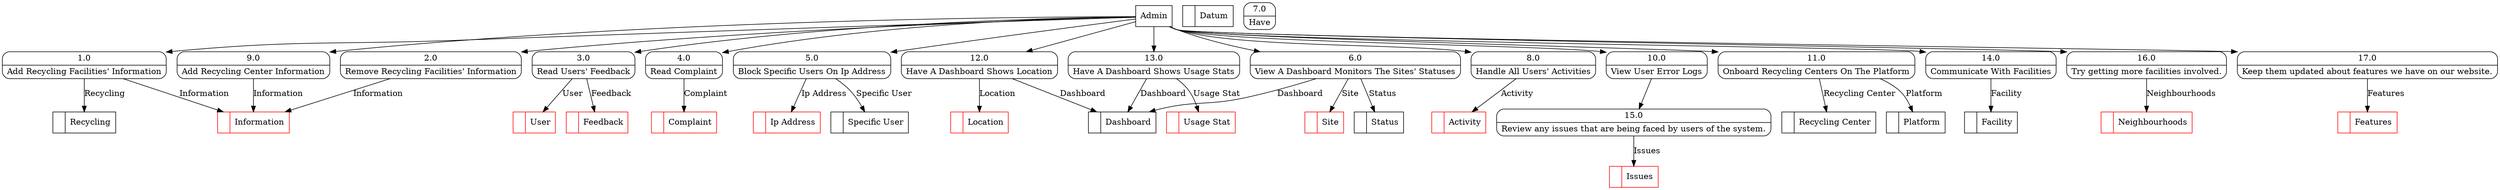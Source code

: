 digraph dfd2{ 
node[shape=record]
200 [label="<f0>  |<f1> Information " color=red];
201 [label="<f0>  |<f1> Complaint " color=red];
202 [label="<f0>  |<f1> Feedback " color=red];
203 [label="<f0>  |<f1> User " color=red];
204 [label="<f0>  |<f1> Specific User " ];
205 [label="<f0>  |<f1> Ip Address " color=red];
206 [label="<f0>  |<f1> Dashboard " ];
207 [label="<f0>  |<f1> Status " ];
208 [label="<f0>  |<f1> Site " color=red];
209 [label="<f0>  |<f1> Datum " ];
210 [label="<f0>  |<f1> Activity " color=red];
211 [label="<f0>  |<f1> Platform " ];
212 [label="<f0>  |<f1> Location " color=red];
213 [label="<f0>  |<f1> Facility " ];
214 [label="<f0>  |<f1> Recycling Center " ];
215 [label="<f0>  |<f1> Usage Stat " color=red];
216 [label="<f0>  |<f1> Recycling " ];
217 [label="Admin" shape=box];
218 [label="{<f0> 1.0|<f1> Add Recycling Facilities' Information }" shape=Mrecord];
219 [label="{<f0> 2.0|<f1> Remove Recycling Facilities' Information }" shape=Mrecord];
220 [label="{<f0> 3.0|<f1> Read Users' Feedback }" shape=Mrecord];
221 [label="{<f0> 4.0|<f1> Read Complaint }" shape=Mrecord];
222 [label="{<f0> 5.0|<f1> Block Specific Users On Ip Address }" shape=Mrecord];
223 [label="{<f0> 6.0|<f1> View A Dashboard Monitors The Sites' Statuses }" shape=Mrecord];
224 [label="{<f0> 7.0|<f1> Have }" shape=Mrecord];
225 [label="{<f0> 8.0|<f1> Handle All Users' Activities }" shape=Mrecord];
226 [label="{<f0> 9.0|<f1> Add Recycling Center Information }" shape=Mrecord];
227 [label="{<f0> 10.0|<f1> View User Error Logs }" shape=Mrecord];
228 [label="{<f0> 11.0|<f1> Onboard Recycling Centers On The Platform }" shape=Mrecord];
229 [label="{<f0> 12.0|<f1> Have A Dashboard Shows Location }" shape=Mrecord];
230 [label="{<f0> 13.0|<f1> Have A Dashboard Shows Usage Stats }" shape=Mrecord];
231 [label="{<f0> 14.0|<f1> Communicate With Facilities }" shape=Mrecord];
15 [label="{<f0> 15.0|<f1> Review any issues that are being faced by users of the system. }" shape=Mrecord];
227 -> 15
1001 [label="<f0>  |<f1> Issues " color=red];
15 -> 1001 [label="Issues"]
16 [label="{<f0> 16.0|<f1> Try getting more facilities involved. }" shape=Mrecord];
217 -> 16
1004 [label="<f0>  |<f1> Neighbourhoods " color=red];
16 -> 1004 [label="Neighbourhoods"]
17 [label="{<f0> 17.0|<f1> Keep them updated about features we have on our website. }" shape=Mrecord];
217 -> 17
1007 [label="<f0>  |<f1> Features " color=red];
17 -> 1007 [label="Features"]
217 -> 218
217 -> 219
217 -> 220
217 -> 221
217 -> 222
217 -> 223
217 -> 225
217 -> 226
217 -> 227
217 -> 228
217 -> 229
217 -> 230
217 -> 231
218 -> 200 [label="Information"]
219 -> 200 [label="Information"]
220 -> 202 [label="Feedback"]
221 -> 201 [label="Complaint"]
222 -> 204 [label="Specific User"]
222 -> 205 [label="Ip Address"]
223 -> 206 [label="Dashboard"]
223 -> 207 [label="Status"]
225 -> 210 [label="Activity"]
226 -> 200 [label="Information"]
228 -> 214 [label="Recycling Center"]
228 -> 211 [label="Platform"]
229 -> 212 [label="Location"]
229 -> 206 [label="Dashboard"]
230 -> 215 [label="Usage Stat"]
230 -> 206 [label="Dashboard"]
231 -> 213 [label="Facility"]
220 -> 203 [label="User"]
223 -> 208 [label="Site"]
218 -> 216 [label="Recycling"]
}